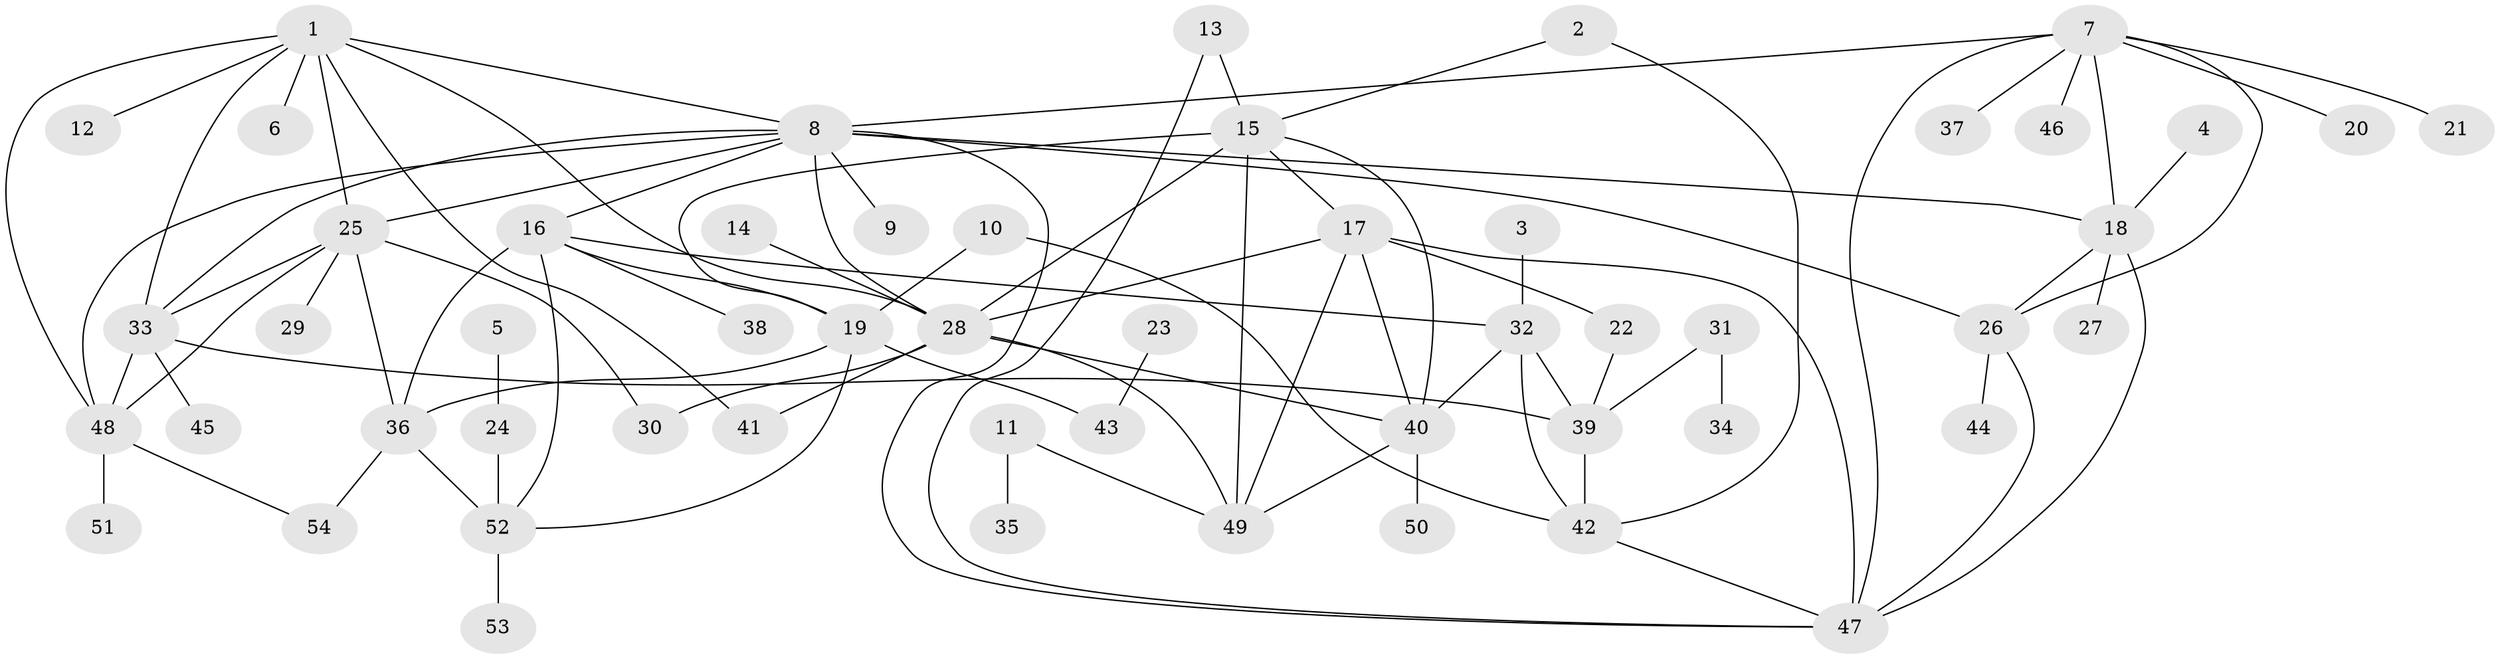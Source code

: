 // original degree distribution, {7: 0.046296296296296294, 10: 0.009259259259259259, 8: 0.07407407407407407, 9: 0.046296296296296294, 6: 0.018518518518518517, 11: 0.009259259259259259, 5: 0.027777777777777776, 1: 0.5555555555555556, 3: 0.037037037037037035, 2: 0.16666666666666666, 4: 0.009259259259259259}
// Generated by graph-tools (version 1.1) at 2025/02/03/09/25 03:02:39]
// undirected, 54 vertices, 89 edges
graph export_dot {
graph [start="1"]
  node [color=gray90,style=filled];
  1;
  2;
  3;
  4;
  5;
  6;
  7;
  8;
  9;
  10;
  11;
  12;
  13;
  14;
  15;
  16;
  17;
  18;
  19;
  20;
  21;
  22;
  23;
  24;
  25;
  26;
  27;
  28;
  29;
  30;
  31;
  32;
  33;
  34;
  35;
  36;
  37;
  38;
  39;
  40;
  41;
  42;
  43;
  44;
  45;
  46;
  47;
  48;
  49;
  50;
  51;
  52;
  53;
  54;
  1 -- 6 [weight=1.0];
  1 -- 8 [weight=1.0];
  1 -- 12 [weight=1.0];
  1 -- 25 [weight=1.0];
  1 -- 28 [weight=1.0];
  1 -- 33 [weight=1.0];
  1 -- 41 [weight=1.0];
  1 -- 48 [weight=1.0];
  2 -- 15 [weight=1.0];
  2 -- 42 [weight=1.0];
  3 -- 32 [weight=1.0];
  4 -- 18 [weight=1.0];
  5 -- 24 [weight=1.0];
  7 -- 8 [weight=1.0];
  7 -- 18 [weight=1.0];
  7 -- 20 [weight=1.0];
  7 -- 21 [weight=1.0];
  7 -- 26 [weight=1.0];
  7 -- 37 [weight=1.0];
  7 -- 46 [weight=1.0];
  7 -- 47 [weight=1.0];
  8 -- 9 [weight=1.0];
  8 -- 16 [weight=1.0];
  8 -- 18 [weight=1.0];
  8 -- 25 [weight=1.0];
  8 -- 26 [weight=1.0];
  8 -- 28 [weight=1.0];
  8 -- 33 [weight=1.0];
  8 -- 47 [weight=1.0];
  8 -- 48 [weight=1.0];
  10 -- 19 [weight=1.0];
  10 -- 42 [weight=1.0];
  11 -- 35 [weight=1.0];
  11 -- 49 [weight=1.0];
  13 -- 15 [weight=1.0];
  13 -- 47 [weight=1.0];
  14 -- 28 [weight=1.0];
  15 -- 17 [weight=1.0];
  15 -- 19 [weight=1.0];
  15 -- 28 [weight=1.0];
  15 -- 40 [weight=1.0];
  15 -- 49 [weight=1.0];
  16 -- 19 [weight=1.0];
  16 -- 32 [weight=1.0];
  16 -- 36 [weight=2.0];
  16 -- 38 [weight=1.0];
  16 -- 52 [weight=1.0];
  17 -- 22 [weight=1.0];
  17 -- 28 [weight=1.0];
  17 -- 40 [weight=1.0];
  17 -- 47 [weight=1.0];
  17 -- 49 [weight=1.0];
  18 -- 26 [weight=1.0];
  18 -- 27 [weight=1.0];
  18 -- 47 [weight=1.0];
  19 -- 36 [weight=2.0];
  19 -- 43 [weight=1.0];
  19 -- 52 [weight=1.0];
  22 -- 39 [weight=1.0];
  23 -- 43 [weight=1.0];
  24 -- 52 [weight=1.0];
  25 -- 29 [weight=1.0];
  25 -- 30 [weight=1.0];
  25 -- 33 [weight=1.0];
  25 -- 36 [weight=1.0];
  25 -- 48 [weight=1.0];
  26 -- 44 [weight=1.0];
  26 -- 47 [weight=1.0];
  28 -- 30 [weight=1.0];
  28 -- 40 [weight=1.0];
  28 -- 41 [weight=1.0];
  28 -- 49 [weight=1.0];
  31 -- 34 [weight=1.0];
  31 -- 39 [weight=1.0];
  32 -- 39 [weight=3.0];
  32 -- 40 [weight=1.0];
  32 -- 42 [weight=1.0];
  33 -- 39 [weight=1.0];
  33 -- 45 [weight=1.0];
  33 -- 48 [weight=1.0];
  36 -- 52 [weight=2.0];
  36 -- 54 [weight=1.0];
  39 -- 42 [weight=3.0];
  40 -- 49 [weight=1.0];
  40 -- 50 [weight=1.0];
  42 -- 47 [weight=1.0];
  48 -- 51 [weight=1.0];
  48 -- 54 [weight=1.0];
  52 -- 53 [weight=1.0];
}
